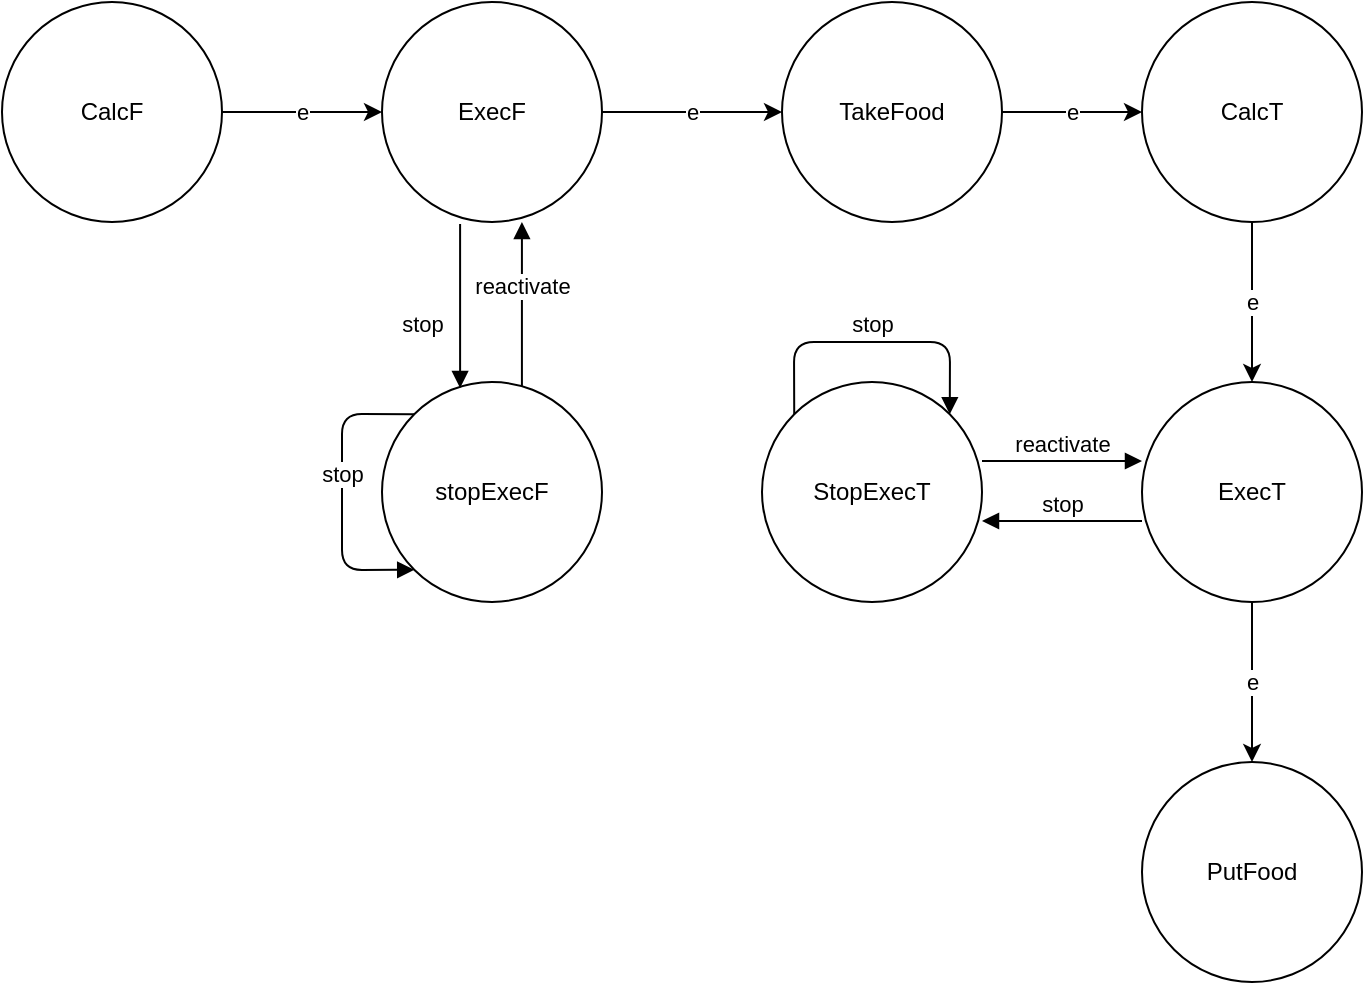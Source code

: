 <mxfile version="11.3.0" type="device" pages="1"><diagram id="GyhpVYsh1ZuER-fM27TX" name="Page-1"><mxGraphModel dx="854" dy="504" grid="1" gridSize="10" guides="1" tooltips="1" connect="1" arrows="1" fold="1" page="1" pageScale="1" pageWidth="827" pageHeight="1169" math="0" shadow="0"><root><mxCell id="0"/><mxCell id="1" parent="0"/><mxCell id="oMky7-ZKanRL3FJir6tE-1" value="e" style="edgeStyle=orthogonalEdgeStyle;rounded=0;orthogonalLoop=1;jettySize=auto;html=1;" edge="1" parent="1" source="oMky7-ZKanRL3FJir6tE-2" target="oMky7-ZKanRL3FJir6tE-4"><mxGeometry relative="1" as="geometry"/></mxCell><mxCell id="oMky7-ZKanRL3FJir6tE-2" value="CalcF" style="ellipse;whiteSpace=wrap;html=1;" vertex="1" parent="1"><mxGeometry x="40" y="80" width="110" height="110" as="geometry"/></mxCell><mxCell id="oMky7-ZKanRL3FJir6tE-3" value="e" style="edgeStyle=orthogonalEdgeStyle;rounded=0;orthogonalLoop=1;jettySize=auto;html=1;" edge="1" parent="1" source="oMky7-ZKanRL3FJir6tE-4" target="oMky7-ZKanRL3FJir6tE-6"><mxGeometry relative="1" as="geometry"/></mxCell><mxCell id="oMky7-ZKanRL3FJir6tE-4" value="ExecF" style="ellipse;whiteSpace=wrap;html=1;" vertex="1" parent="1"><mxGeometry x="230" y="80" width="110" height="110" as="geometry"/></mxCell><mxCell id="oMky7-ZKanRL3FJir6tE-5" value="e" style="edgeStyle=orthogonalEdgeStyle;rounded=0;orthogonalLoop=1;jettySize=auto;html=1;" edge="1" parent="1" source="oMky7-ZKanRL3FJir6tE-6" target="oMky7-ZKanRL3FJir6tE-8"><mxGeometry relative="1" as="geometry"/></mxCell><mxCell id="oMky7-ZKanRL3FJir6tE-6" value="TakeFood" style="ellipse;whiteSpace=wrap;html=1;" vertex="1" parent="1"><mxGeometry x="430" y="80" width="110" height="110" as="geometry"/></mxCell><mxCell id="oMky7-ZKanRL3FJir6tE-7" value="e" style="edgeStyle=orthogonalEdgeStyle;rounded=0;orthogonalLoop=1;jettySize=auto;html=1;" edge="1" parent="1" source="oMky7-ZKanRL3FJir6tE-8" target="oMky7-ZKanRL3FJir6tE-10"><mxGeometry relative="1" as="geometry"/></mxCell><mxCell id="oMky7-ZKanRL3FJir6tE-8" value="CalcT" style="ellipse;whiteSpace=wrap;html=1;" vertex="1" parent="1"><mxGeometry x="610" y="80" width="110" height="110" as="geometry"/></mxCell><mxCell id="oMky7-ZKanRL3FJir6tE-9" value="e" style="edgeStyle=orthogonalEdgeStyle;rounded=0;orthogonalLoop=1;jettySize=auto;html=1;" edge="1" parent="1" source="oMky7-ZKanRL3FJir6tE-10" target="oMky7-ZKanRL3FJir6tE-12"><mxGeometry relative="1" as="geometry"/></mxCell><mxCell id="oMky7-ZKanRL3FJir6tE-10" value="ExecT" style="ellipse;whiteSpace=wrap;html=1;" vertex="1" parent="1"><mxGeometry x="610" y="270" width="110" height="110" as="geometry"/></mxCell><mxCell id="oMky7-ZKanRL3FJir6tE-11" value="StopExecT" style="ellipse;whiteSpace=wrap;html=1;" vertex="1" parent="1"><mxGeometry x="420" y="270" width="110" height="110" as="geometry"/></mxCell><mxCell id="oMky7-ZKanRL3FJir6tE-12" value="PutFood" style="ellipse;whiteSpace=wrap;html=1;" vertex="1" parent="1"><mxGeometry x="610" y="460" width="110" height="110" as="geometry"/></mxCell><mxCell id="oMky7-ZKanRL3FJir6tE-13" value="stopExecF" style="ellipse;whiteSpace=wrap;html=1;" vertex="1" parent="1"><mxGeometry x="230" y="270" width="110" height="110" as="geometry"/></mxCell><mxCell id="oMky7-ZKanRL3FJir6tE-14" value="reactivate" style="html=1;verticalAlign=bottom;endArrow=block;" edge="1" parent="1"><mxGeometry width="80" relative="1" as="geometry"><mxPoint x="530" y="309.5" as="sourcePoint"/><mxPoint x="610" y="309.5" as="targetPoint"/></mxGeometry></mxCell><mxCell id="oMky7-ZKanRL3FJir6tE-15" value="stop" style="html=1;verticalAlign=bottom;endArrow=none;startArrow=block;startFill=1;endFill=0;" edge="1" parent="1"><mxGeometry width="80" relative="1" as="geometry"><mxPoint x="530" y="339.5" as="sourcePoint"/><mxPoint x="610" y="339.5" as="targetPoint"/></mxGeometry></mxCell><mxCell id="oMky7-ZKanRL3FJir6tE-16" value="stop" style="html=1;verticalAlign=bottom;endArrow=block;exitX=0.355;exitY=1.009;exitDx=0;exitDy=0;exitPerimeter=0;entryX=0.355;entryY=0.027;entryDx=0;entryDy=0;entryPerimeter=0;" edge="1" parent="1" source="oMky7-ZKanRL3FJir6tE-4" target="oMky7-ZKanRL3FJir6tE-13"><mxGeometry x="0.44" y="-19" width="80" relative="1" as="geometry"><mxPoint x="170" y="270" as="sourcePoint"/><mxPoint x="250" y="270" as="targetPoint"/><mxPoint as="offset"/></mxGeometry></mxCell><mxCell id="oMky7-ZKanRL3FJir6tE-17" value="reactivate" style="html=1;verticalAlign=bottom;endArrow=block;entryX=0.636;entryY=1;entryDx=0;entryDy=0;entryPerimeter=0;exitX=0.636;exitY=0.018;exitDx=0;exitDy=0;exitPerimeter=0;" edge="1" parent="1" target="oMky7-ZKanRL3FJir6tE-4" source="oMky7-ZKanRL3FJir6tE-13"><mxGeometry width="80" relative="1" as="geometry"><mxPoint x="314" y="284" as="sourcePoint"/><mxPoint x="380" y="270" as="targetPoint"/></mxGeometry></mxCell><mxCell id="oMky7-ZKanRL3FJir6tE-18" value="stop" style="html=1;verticalAlign=bottom;endArrow=block;exitX=0;exitY=0;exitDx=0;exitDy=0;entryX=0;entryY=1;entryDx=0;entryDy=0;" edge="1" parent="1" source="oMky7-ZKanRL3FJir6tE-13" target="oMky7-ZKanRL3FJir6tE-13"><mxGeometry width="80" relative="1" as="geometry"><mxPoint x="170" y="390" as="sourcePoint"/><mxPoint x="250" y="390" as="targetPoint"/><Array as="points"><mxPoint x="210" y="286"/><mxPoint x="210" y="364"/></Array></mxGeometry></mxCell><mxCell id="oMky7-ZKanRL3FJir6tE-19" value="stop" style="html=1;verticalAlign=bottom;endArrow=block;exitX=0;exitY=0;exitDx=0;exitDy=0;entryX=1;entryY=0;entryDx=0;entryDy=0;" edge="1" parent="1" source="oMky7-ZKanRL3FJir6tE-11" target="oMky7-ZKanRL3FJir6tE-11"><mxGeometry width="80" relative="1" as="geometry"><mxPoint x="460" y="300" as="sourcePoint"/><mxPoint x="520" y="300" as="targetPoint"/><Array as="points"><mxPoint x="436" y="250"/><mxPoint x="514" y="250"/></Array></mxGeometry></mxCell></root></mxGraphModel></diagram></mxfile>